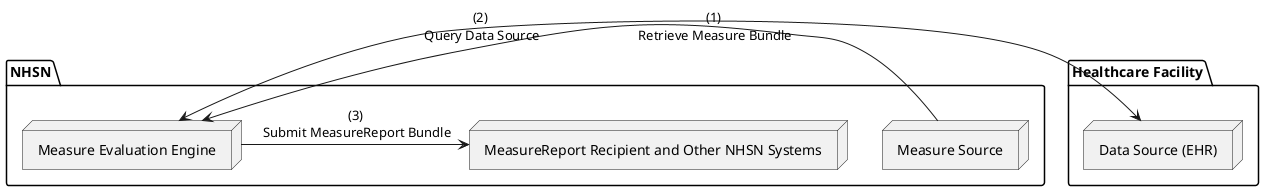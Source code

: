 @startuml

package "Healthcare Facility" {
    node "Data Source (EHR)" as EHR
}

package "NHSN" {
    node "Measure Evaluation Engine" as MEE
    node "Measure Source" as MS
    node "MeasureReport Recipient and Other NHSN Systems" as Recipient
}

MEE <-   MS        : (1)\n Retrieve Measure Bundle
EHR <->  MEE       : (2)\n Query Data Source
MEE ->   Recipient : (3)\n Submit MeasureReport Bundle


@enduml
